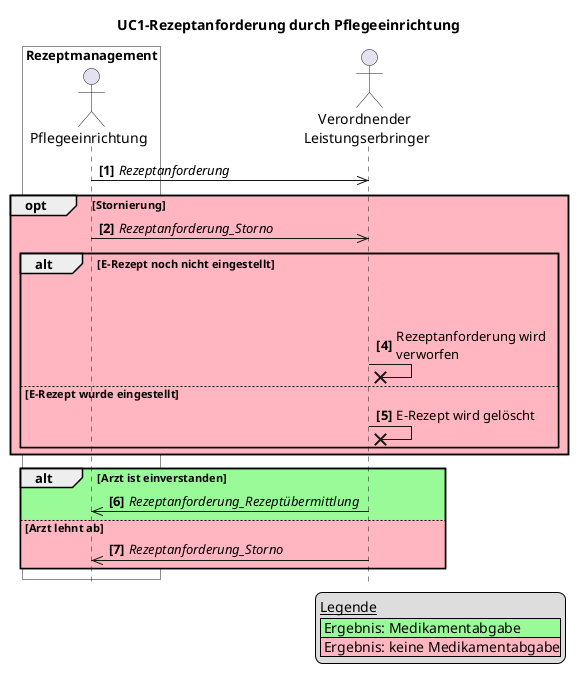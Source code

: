 @startuml name = "UC1-Rezeptanforderung-Pflege"


skinparam maxMessageSize 200

box "Rezeptmanagement" #White
    actor "Pflegeeinrichtung" as Pflegeeinrichtung
end box
actor "Verordnender \nLeistungserbringer" as Arztpraxis

title UC1-Rezeptanforderung durch Pflegeeinrichtung
hide footbox
autonumber "<b>[0]"

legend bottom right
    __Legende__
    |<#PaleGreen> Ergebnis: Medikamentabgabe|
    |<#LightPink> Ergebnis: keine Medikamentabgabe|
endlegend

Pflegeeinrichtung ->> Arztpraxis: //Rezeptanforderung//

opt #LightPink Stornierung
    Pflegeeinrichtung ->> Arztpraxis: //Rezeptanforderung_Storno//
    alt #LightPink E-Rezept noch nicht eingestellt
    Pflegeeinrichtung -[hidden]-> Arztpraxis: Rezeptanforderung wird verworfen
        Arztpraxis ->x Arztpraxis: Rezeptanforderung wird verworfen
    else #LightPink E-Rezept wurde eingestellt
        Arztpraxis ->x Arztpraxis: E-Rezept wird gelöscht
    end
end

alt #PaleGreen Arzt ist einverstanden 
    
    Arztpraxis ->> Pflegeeinrichtung: //Rezeptanforderung_Rezeptübermittlung//
    
else #LightPink Arzt lehnt ab
    Arztpraxis ->> Pflegeeinrichtung: //Rezeptanforderung_Storno//
end


@enduml